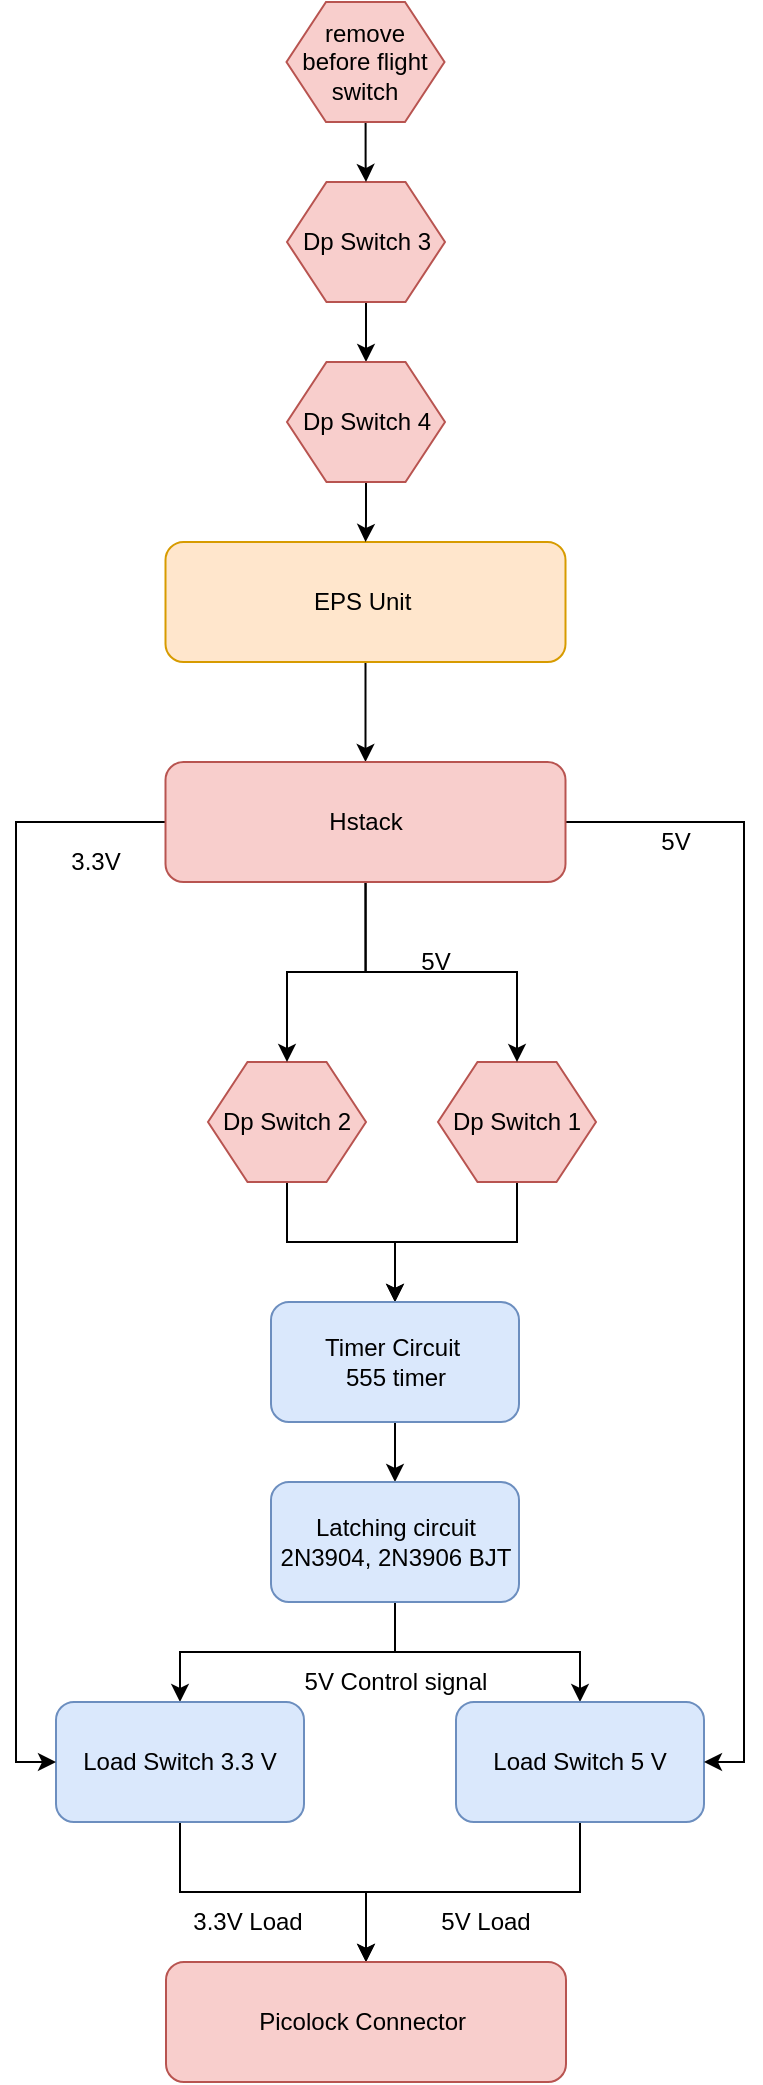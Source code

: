 <mxfile version="14.4.8" type="device"><diagram id="A2LTtxZl-wgLX6aLIEHe" name="Page-1"><mxGraphModel dx="1371" dy="759" grid="1" gridSize="10" guides="1" tooltips="1" connect="1" arrows="1" fold="1" page="1" pageScale="1" pageWidth="850" pageHeight="1100" math="0" shadow="0"><root><mxCell id="0"/><mxCell id="1" parent="0"/><mxCell id="gncnR4Vk1jHgR_e5TlRm-36" value="" style="edgeStyle=orthogonalEdgeStyle;rounded=0;orthogonalLoop=1;jettySize=auto;html=1;" edge="1" parent="1" source="gncnR4Vk1jHgR_e5TlRm-1" target="gncnR4Vk1jHgR_e5TlRm-35"><mxGeometry relative="1" as="geometry"/></mxCell><mxCell id="gncnR4Vk1jHgR_e5TlRm-1" value="EPS Unit&amp;nbsp;" style="rounded=1;whiteSpace=wrap;html=1;fillColor=#ffe6cc;strokeColor=#d79b00;" vertex="1" parent="1"><mxGeometry x="317.75" y="280" width="200" height="60" as="geometry"/></mxCell><mxCell id="gncnR4Vk1jHgR_e5TlRm-10" value="" style="edgeStyle=orthogonalEdgeStyle;rounded=0;orthogonalLoop=1;jettySize=auto;html=1;entryX=0.5;entryY=0;entryDx=0;entryDy=0;" edge="1" parent="1" source="gncnR4Vk1jHgR_e5TlRm-2" target="gncnR4Vk1jHgR_e5TlRm-4"><mxGeometry relative="1" as="geometry"><mxPoint x="384.571" y="190" as="targetPoint"/></mxGeometry></mxCell><mxCell id="gncnR4Vk1jHgR_e5TlRm-2" value="Dp Switch 3" style="shape=hexagon;perimeter=hexagonPerimeter2;whiteSpace=wrap;html=1;fillColor=#f8cecc;strokeColor=#b85450;" vertex="1" parent="1"><mxGeometry x="378.5" y="100" width="79" height="60" as="geometry"/></mxCell><mxCell id="gncnR4Vk1jHgR_e5TlRm-9" value="" style="edgeStyle=orthogonalEdgeStyle;rounded=0;orthogonalLoop=1;jettySize=auto;html=1;" edge="1" parent="1" source="gncnR4Vk1jHgR_e5TlRm-3" target="gncnR4Vk1jHgR_e5TlRm-2"><mxGeometry relative="1" as="geometry"/></mxCell><mxCell id="gncnR4Vk1jHgR_e5TlRm-3" value="remove before flight switch" style="shape=hexagon;perimeter=hexagonPerimeter2;whiteSpace=wrap;html=1;fillColor=#f8cecc;strokeColor=#b85450;" vertex="1" parent="1"><mxGeometry x="378.25" y="10" width="79" height="60" as="geometry"/></mxCell><mxCell id="gncnR4Vk1jHgR_e5TlRm-34" style="edgeStyle=orthogonalEdgeStyle;rounded=0;orthogonalLoop=1;jettySize=auto;html=1;" edge="1" parent="1" source="gncnR4Vk1jHgR_e5TlRm-4" target="gncnR4Vk1jHgR_e5TlRm-1"><mxGeometry relative="1" as="geometry"/></mxCell><mxCell id="gncnR4Vk1jHgR_e5TlRm-4" value="Dp Switch 4" style="shape=hexagon;perimeter=hexagonPerimeter2;whiteSpace=wrap;html=1;fillColor=#f8cecc;strokeColor=#b85450;" vertex="1" parent="1"><mxGeometry x="378.5" y="190" width="79" height="60" as="geometry"/></mxCell><mxCell id="gncnR4Vk1jHgR_e5TlRm-17" style="edgeStyle=orthogonalEdgeStyle;rounded=0;orthogonalLoop=1;jettySize=auto;html=1;entryX=0.5;entryY=0;entryDx=0;entryDy=0;" edge="1" parent="1" source="gncnR4Vk1jHgR_e5TlRm-6" target="gncnR4Vk1jHgR_e5TlRm-15"><mxGeometry relative="1" as="geometry"/></mxCell><mxCell id="gncnR4Vk1jHgR_e5TlRm-6" value="Dp Switch 1" style="shape=hexagon;perimeter=hexagonPerimeter2;whiteSpace=wrap;html=1;fillColor=#f8cecc;strokeColor=#b85450;" vertex="1" parent="1"><mxGeometry x="454" y="540" width="79" height="60" as="geometry"/></mxCell><mxCell id="gncnR4Vk1jHgR_e5TlRm-16" style="edgeStyle=orthogonalEdgeStyle;rounded=0;orthogonalLoop=1;jettySize=auto;html=1;" edge="1" parent="1" source="gncnR4Vk1jHgR_e5TlRm-7" target="gncnR4Vk1jHgR_e5TlRm-15"><mxGeometry relative="1" as="geometry"/></mxCell><mxCell id="gncnR4Vk1jHgR_e5TlRm-7" value="Dp Switch 2" style="shape=hexagon;perimeter=hexagonPerimeter2;whiteSpace=wrap;html=1;fillColor=#f8cecc;strokeColor=#b85450;" vertex="1" parent="1"><mxGeometry x="339" y="540" width="79" height="60" as="geometry"/></mxCell><mxCell id="gncnR4Vk1jHgR_e5TlRm-14" value="5V" style="text;html=1;strokeColor=none;fillColor=none;align=center;verticalAlign=middle;whiteSpace=wrap;rounded=0;" vertex="1" parent="1"><mxGeometry x="432.5" y="480" width="40" height="20" as="geometry"/></mxCell><mxCell id="gncnR4Vk1jHgR_e5TlRm-19" value="" style="edgeStyle=orthogonalEdgeStyle;rounded=0;orthogonalLoop=1;jettySize=auto;html=1;" edge="1" parent="1" source="gncnR4Vk1jHgR_e5TlRm-15" target="gncnR4Vk1jHgR_e5TlRm-18"><mxGeometry relative="1" as="geometry"/></mxCell><mxCell id="gncnR4Vk1jHgR_e5TlRm-15" value="Timer Circuit&amp;nbsp;&lt;br&gt;555 timer" style="rounded=1;whiteSpace=wrap;html=1;fillColor=#dae8fc;strokeColor=#6c8ebf;" vertex="1" parent="1"><mxGeometry x="370.5" y="660" width="124" height="60" as="geometry"/></mxCell><mxCell id="gncnR4Vk1jHgR_e5TlRm-21" style="edgeStyle=orthogonalEdgeStyle;rounded=0;orthogonalLoop=1;jettySize=auto;html=1;" edge="1" parent="1" source="gncnR4Vk1jHgR_e5TlRm-18" target="gncnR4Vk1jHgR_e5TlRm-20"><mxGeometry relative="1" as="geometry"/></mxCell><mxCell id="gncnR4Vk1jHgR_e5TlRm-23" style="edgeStyle=orthogonalEdgeStyle;rounded=0;orthogonalLoop=1;jettySize=auto;html=1;" edge="1" parent="1" source="gncnR4Vk1jHgR_e5TlRm-18" target="gncnR4Vk1jHgR_e5TlRm-22"><mxGeometry relative="1" as="geometry"/></mxCell><mxCell id="gncnR4Vk1jHgR_e5TlRm-18" value="Latching circuit&lt;br&gt;2N3904, 2N3906 BJT" style="rounded=1;whiteSpace=wrap;html=1;fillColor=#dae8fc;strokeColor=#6c8ebf;" vertex="1" parent="1"><mxGeometry x="370.5" y="750" width="124" height="60" as="geometry"/></mxCell><mxCell id="gncnR4Vk1jHgR_e5TlRm-30" style="edgeStyle=orthogonalEdgeStyle;rounded=0;orthogonalLoop=1;jettySize=auto;html=1;" edge="1" parent="1" source="gncnR4Vk1jHgR_e5TlRm-20" target="gncnR4Vk1jHgR_e5TlRm-29"><mxGeometry relative="1" as="geometry"/></mxCell><mxCell id="gncnR4Vk1jHgR_e5TlRm-20" value="Load Switch 3.3 V" style="rounded=1;whiteSpace=wrap;html=1;fillColor=#dae8fc;strokeColor=#6c8ebf;" vertex="1" parent="1"><mxGeometry x="263" y="860" width="124" height="60" as="geometry"/></mxCell><mxCell id="gncnR4Vk1jHgR_e5TlRm-31" style="edgeStyle=orthogonalEdgeStyle;rounded=0;orthogonalLoop=1;jettySize=auto;html=1;entryX=0.5;entryY=0;entryDx=0;entryDy=0;" edge="1" parent="1" source="gncnR4Vk1jHgR_e5TlRm-22" target="gncnR4Vk1jHgR_e5TlRm-29"><mxGeometry relative="1" as="geometry"/></mxCell><mxCell id="gncnR4Vk1jHgR_e5TlRm-22" value="Load Switch 5 V" style="rounded=1;whiteSpace=wrap;html=1;fillColor=#dae8fc;strokeColor=#6c8ebf;" vertex="1" parent="1"><mxGeometry x="463" y="860" width="124" height="60" as="geometry"/></mxCell><mxCell id="gncnR4Vk1jHgR_e5TlRm-26" value="5V" style="text;html=1;strokeColor=none;fillColor=none;align=center;verticalAlign=middle;whiteSpace=wrap;rounded=0;" vertex="1" parent="1"><mxGeometry x="553" y="420" width="40" height="20" as="geometry"/></mxCell><mxCell id="gncnR4Vk1jHgR_e5TlRm-27" value="5V Control signal" style="text;html=1;strokeColor=none;fillColor=none;align=center;verticalAlign=middle;whiteSpace=wrap;rounded=0;" vertex="1" parent="1"><mxGeometry x="378" y="840" width="110" height="20" as="geometry"/></mxCell><mxCell id="gncnR4Vk1jHgR_e5TlRm-28" value="3.3V" style="text;html=1;strokeColor=none;fillColor=none;align=center;verticalAlign=middle;whiteSpace=wrap;rounded=0;" vertex="1" parent="1"><mxGeometry x="263" y="430" width="40" height="20" as="geometry"/></mxCell><mxCell id="gncnR4Vk1jHgR_e5TlRm-29" value="Picolock Connector&amp;nbsp;" style="rounded=1;whiteSpace=wrap;html=1;fillColor=#f8cecc;strokeColor=#b85450;" vertex="1" parent="1"><mxGeometry x="318" y="990" width="200" height="60" as="geometry"/></mxCell><mxCell id="gncnR4Vk1jHgR_e5TlRm-32" value="3.3V Load" style="text;html=1;strokeColor=none;fillColor=none;align=center;verticalAlign=middle;whiteSpace=wrap;rounded=0;" vertex="1" parent="1"><mxGeometry x="323.5" y="960" width="70" height="20" as="geometry"/></mxCell><mxCell id="gncnR4Vk1jHgR_e5TlRm-33" value="5V Load" style="text;html=1;strokeColor=none;fillColor=none;align=center;verticalAlign=middle;whiteSpace=wrap;rounded=0;" vertex="1" parent="1"><mxGeometry x="443" y="960" width="70" height="20" as="geometry"/></mxCell><mxCell id="gncnR4Vk1jHgR_e5TlRm-42" style="edgeStyle=orthogonalEdgeStyle;rounded=0;orthogonalLoop=1;jettySize=auto;html=1;entryX=0;entryY=0.5;entryDx=0;entryDy=0;" edge="1" parent="1" source="gncnR4Vk1jHgR_e5TlRm-35" target="gncnR4Vk1jHgR_e5TlRm-20"><mxGeometry relative="1" as="geometry"><Array as="points"><mxPoint x="243" y="420"/><mxPoint x="243" y="890"/></Array></mxGeometry></mxCell><mxCell id="gncnR4Vk1jHgR_e5TlRm-43" style="edgeStyle=orthogonalEdgeStyle;rounded=0;orthogonalLoop=1;jettySize=auto;html=1;exitX=1;exitY=0.5;exitDx=0;exitDy=0;entryX=1;entryY=0.5;entryDx=0;entryDy=0;" edge="1" parent="1" source="gncnR4Vk1jHgR_e5TlRm-35" target="gncnR4Vk1jHgR_e5TlRm-22"><mxGeometry relative="1" as="geometry"/></mxCell><mxCell id="gncnR4Vk1jHgR_e5TlRm-44" style="edgeStyle=orthogonalEdgeStyle;rounded=0;orthogonalLoop=1;jettySize=auto;html=1;entryX=0.5;entryY=0;entryDx=0;entryDy=0;" edge="1" parent="1" source="gncnR4Vk1jHgR_e5TlRm-35" target="gncnR4Vk1jHgR_e5TlRm-7"><mxGeometry relative="1" as="geometry"/></mxCell><mxCell id="gncnR4Vk1jHgR_e5TlRm-45" style="edgeStyle=orthogonalEdgeStyle;rounded=0;orthogonalLoop=1;jettySize=auto;html=1;exitX=0.5;exitY=1;exitDx=0;exitDy=0;entryX=0.5;entryY=0;entryDx=0;entryDy=0;" edge="1" parent="1" source="gncnR4Vk1jHgR_e5TlRm-35" target="gncnR4Vk1jHgR_e5TlRm-6"><mxGeometry relative="1" as="geometry"/></mxCell><mxCell id="gncnR4Vk1jHgR_e5TlRm-35" value="Hstack" style="rounded=1;whiteSpace=wrap;html=1;fillColor=#f8cecc;strokeColor=#b85450;" vertex="1" parent="1"><mxGeometry x="317.75" y="390" width="200" height="60" as="geometry"/></mxCell></root></mxGraphModel></diagram></mxfile>